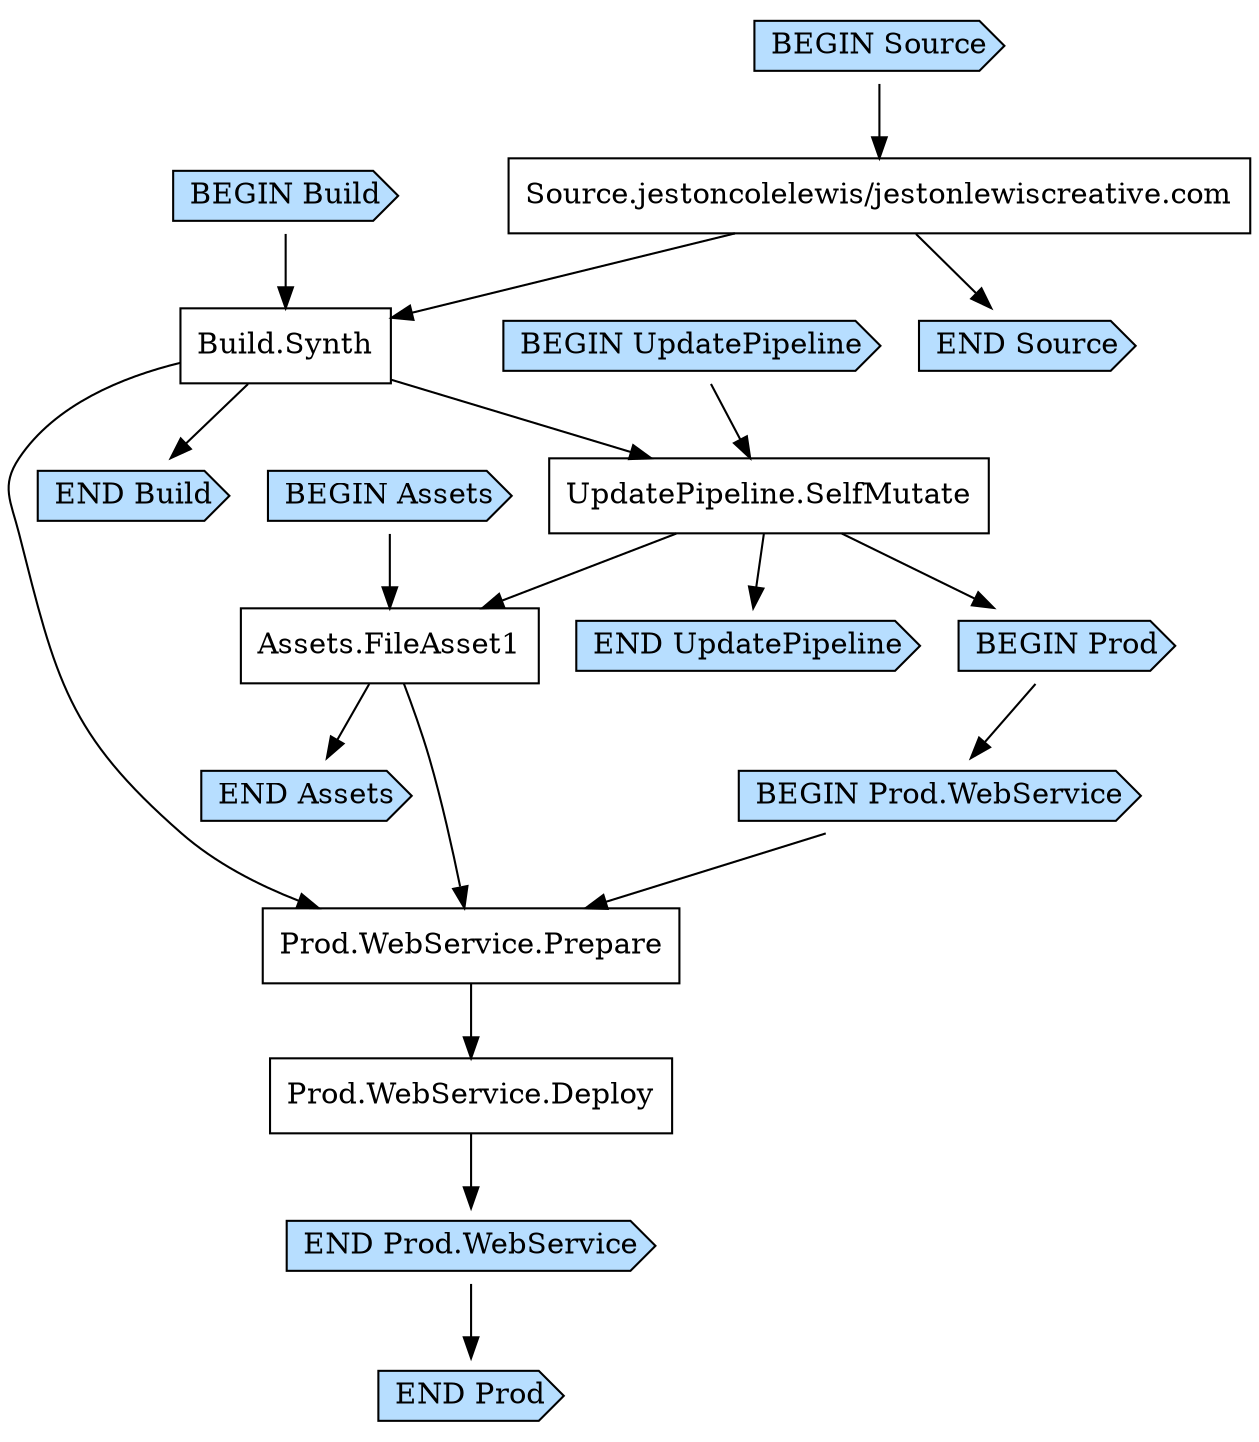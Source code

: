 digraph G {
  # Arrows represent an "unlocks" relationship (opposite of dependency). So chosen
  # because the layout looks more natural that way.
  # To represent subgraph dependencies, subgraphs are represented by BEGIN/END nodes.
  # To render: `dot -Tsvg JestonLewisCreativeFrontEndStackPipelineC2681E6E.dot > graph.svg`, open in a browser.
  node [shape="box"];
"BEGIN Build" [shape="cds", style="filled", fillcolor="#b7deff"];
"END Build" [shape="cds", style="filled", fillcolor="#b7deff"];
"Build.Synth";
"Source.jestoncolelewis/jestonlewiscreative.com" -> "Build.Synth";
"BEGIN Build" -> "Build.Synth";
"Build.Synth" -> "END Build";
"BEGIN UpdatePipeline" [shape="cds", style="filled", fillcolor="#b7deff"];
"END UpdatePipeline" [shape="cds", style="filled", fillcolor="#b7deff"];
"UpdatePipeline.SelfMutate";
"Build.Synth" -> "UpdatePipeline.SelfMutate";
"BEGIN UpdatePipeline" -> "UpdatePipeline.SelfMutate";
"UpdatePipeline.SelfMutate" -> "END UpdatePipeline";
"BEGIN Assets" [shape="cds", style="filled", fillcolor="#b7deff"];
"END Assets" [shape="cds", style="filled", fillcolor="#b7deff"];
"Assets.FileAsset1";
"UpdatePipeline.SelfMutate" -> "Assets.FileAsset1";
"BEGIN Assets" -> "Assets.FileAsset1";
"Assets.FileAsset1" -> "END Assets";
"BEGIN Prod" [shape="cds", style="filled", fillcolor="#b7deff"];
"END Prod" [shape="cds", style="filled", fillcolor="#b7deff"];
"UpdatePipeline.SelfMutate" -> "BEGIN Prod";
"BEGIN Prod.WebService" [shape="cds", style="filled", fillcolor="#b7deff"];
"END Prod.WebService" [shape="cds", style="filled", fillcolor="#b7deff"];
"Prod.WebService.Deploy";
"Prod.WebService.Prepare" -> "Prod.WebService.Deploy";
"Prod.WebService.Prepare";
"Build.Synth" -> "Prod.WebService.Prepare";
"Assets.FileAsset1" -> "Prod.WebService.Prepare";
"BEGIN Prod.WebService" -> "Prod.WebService.Prepare";
"Prod.WebService.Deploy" -> "END Prod.WebService";
"BEGIN Prod" -> "BEGIN Prod.WebService";
"END Prod.WebService" -> "END Prod";
"BEGIN Source" [shape="cds", style="filled", fillcolor="#b7deff"];
"END Source" [shape="cds", style="filled", fillcolor="#b7deff"];
"Source.jestoncolelewis/jestonlewiscreative.com";
"BEGIN Source" -> "Source.jestoncolelewis/jestonlewiscreative.com";
"Source.jestoncolelewis/jestonlewiscreative.com" -> "END Source";
}